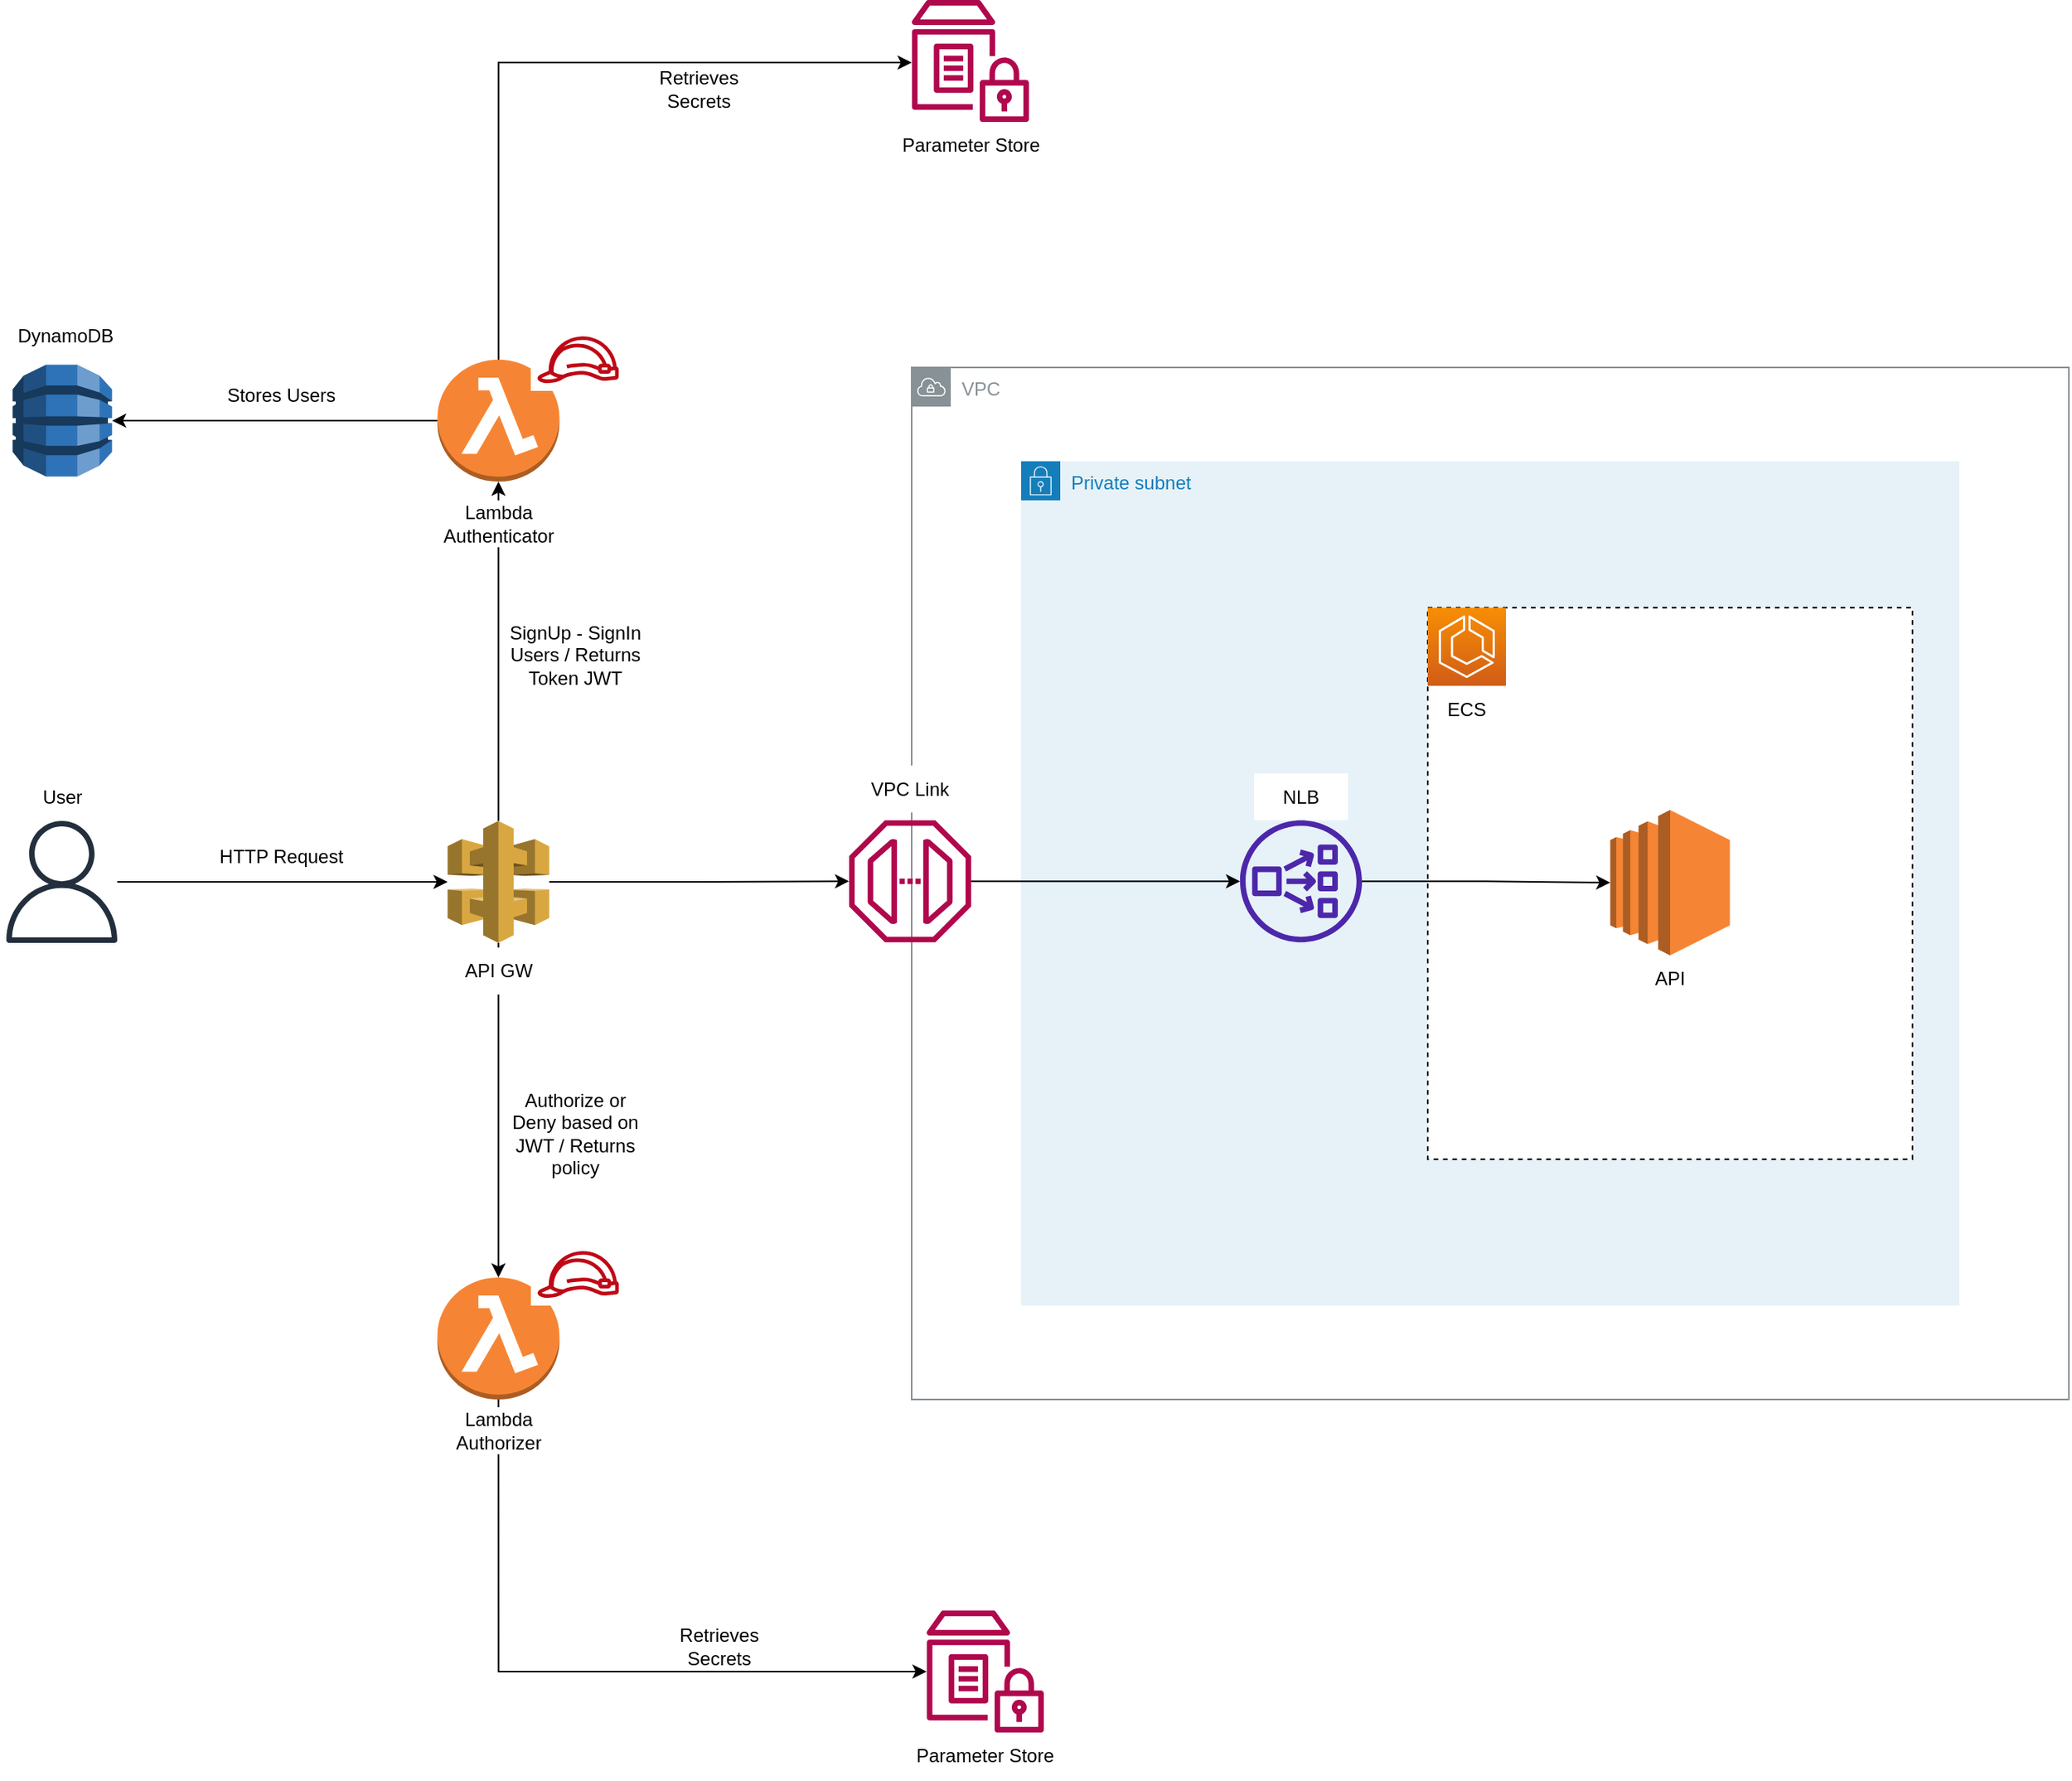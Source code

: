 <mxfile version="18.0.5" type="google"><diagram id="wWVRd_VEqF3aojrxwpg-" name="Page-1"><mxGraphModel grid="1" page="1" gridSize="10" guides="1" tooltips="1" connect="1" arrows="1" fold="1" pageScale="1" pageWidth="827" pageHeight="1169" math="0" shadow="0"><root><mxCell id="0"/><mxCell id="1" parent="0"/><mxCell id="GHIKkUJDrfVrHlFoYrn--5" value="VPC" style="sketch=0;outlineConnect=0;gradientColor=none;html=1;whiteSpace=wrap;fontSize=12;fontStyle=0;shape=mxgraph.aws4.group;grIcon=mxgraph.aws4.group_vpc;strokeColor=#879196;fillColor=default;verticalAlign=top;align=left;spacingLeft=30;fontColor=#879196;dashed=0;" vertex="1" parent="1"><mxGeometry x="570" y="255" width="740" height="660" as="geometry"/></mxCell><mxCell id="GHIKkUJDrfVrHlFoYrn--4" value="Private subnet" style="points=[[0,0],[0.25,0],[0.5,0],[0.75,0],[1,0],[1,0.25],[1,0.5],[1,0.75],[1,1],[0.75,1],[0.5,1],[0.25,1],[0,1],[0,0.75],[0,0.5],[0,0.25]];outlineConnect=0;gradientColor=none;html=1;whiteSpace=wrap;fontSize=12;fontStyle=0;container=1;pointerEvents=0;collapsible=0;recursiveResize=0;shape=mxgraph.aws4.group;grIcon=mxgraph.aws4.group_security_group;grStroke=0;strokeColor=#147EBA;fillColor=#E6F2F8;verticalAlign=top;align=left;spacingLeft=30;fontColor=#147EBA;dashed=0;" vertex="1" parent="1"><mxGeometry x="640" y="315" width="600" height="540" as="geometry"/></mxCell><mxCell id="GHIKkUJDrfVrHlFoYrn--17" value="NLB" style="text;html=1;strokeColor=none;fillColor=default;align=center;verticalAlign=middle;whiteSpace=wrap;rounded=0;" vertex="1" parent="GHIKkUJDrfVrHlFoYrn--4"><mxGeometry x="149" y="199.62" width="60" height="30" as="geometry"/></mxCell><mxCell id="tlVlLk7yv_B2vb2aH1Yg-2" value="" style="rounded=0;whiteSpace=wrap;html=1;dashed=1;" vertex="1" parent="1"><mxGeometry x="900" y="408.62" width="310" height="352.75" as="geometry"/></mxCell><mxCell id="GHIKkUJDrfVrHlFoYrn--6" value="" style="outlineConnect=0;dashed=0;verticalLabelPosition=bottom;verticalAlign=top;align=center;html=1;shape=mxgraph.aws3.ec2;fillColor=#F58534;gradientColor=none;" vertex="1" parent="1"><mxGeometry x="1016.75" y="538" width="76.5" height="93" as="geometry"/></mxCell><mxCell id="GHIKkUJDrfVrHlFoYrn--11" value="ECS" style="text;html=1;strokeColor=none;fillColor=none;align=center;verticalAlign=middle;whiteSpace=wrap;rounded=0;" vertex="1" parent="1"><mxGeometry x="900" y="458.62" width="50" height="31.38" as="geometry"/></mxCell><mxCell id="GHIKkUJDrfVrHlFoYrn--20" style="edgeStyle=orthogonalEdgeStyle;rounded=0;orthogonalLoop=1;jettySize=auto;html=1;entryX=0;entryY=0.5;entryDx=0;entryDy=0;entryPerimeter=0;" edge="1" parent="1" source="GHIKkUJDrfVrHlFoYrn--18" target="GHIKkUJDrfVrHlFoYrn--6"><mxGeometry relative="1" as="geometry"><mxPoint x="1000" y="605" as="targetPoint"/></mxGeometry></mxCell><mxCell id="GHIKkUJDrfVrHlFoYrn--18" value="" style="sketch=0;outlineConnect=0;fontColor=#232F3E;gradientColor=none;fillColor=#4D27AA;strokeColor=none;dashed=0;verticalLabelPosition=bottom;verticalAlign=top;align=center;html=1;fontSize=12;fontStyle=0;aspect=fixed;pointerEvents=1;shape=mxgraph.aws4.network_load_balancer;" vertex="1" parent="1"><mxGeometry x="780" y="544.62" width="78" height="78" as="geometry"/></mxCell><mxCell id="GHIKkUJDrfVrHlFoYrn--19" style="edgeStyle=orthogonalEdgeStyle;rounded=0;orthogonalLoop=1;jettySize=auto;html=1;" edge="1" parent="1" source="GHIKkUJDrfVrHlFoYrn--2" target="GHIKkUJDrfVrHlFoYrn--18"><mxGeometry relative="1" as="geometry"/></mxCell><mxCell id="GHIKkUJDrfVrHlFoYrn--2" value="" style="sketch=0;outlineConnect=0;fontColor=#232F3E;gradientColor=none;fillColor=#B0084D;strokeColor=none;dashed=0;verticalLabelPosition=bottom;verticalAlign=top;align=center;html=1;fontSize=12;fontStyle=0;aspect=fixed;pointerEvents=1;shape=mxgraph.aws4.endpoint;" vertex="1" parent="1"><mxGeometry x="530" y="544.62" width="78" height="78" as="geometry"/></mxCell><mxCell id="GHIKkUJDrfVrHlFoYrn--16" style="edgeStyle=orthogonalEdgeStyle;rounded=0;orthogonalLoop=1;jettySize=auto;html=1;" edge="1" parent="1" source="GHIKkUJDrfVrHlFoYrn--3" target="GHIKkUJDrfVrHlFoYrn--2"><mxGeometry relative="1" as="geometry"><mxPoint x="361" y="579.149" as="targetPoint"/></mxGeometry></mxCell><mxCell id="g7ncRHIOQEbTD75SdRZL-5" style="edgeStyle=orthogonalEdgeStyle;rounded=0;orthogonalLoop=1;jettySize=auto;html=1;entryX=0.5;entryY=0;entryDx=0;entryDy=0;entryPerimeter=0;" edge="1" parent="1" source="GHIKkUJDrfVrHlFoYrn--3" target="g7ncRHIOQEbTD75SdRZL-1"><mxGeometry relative="1" as="geometry"/></mxCell><mxCell id="SRjqiI9cE0raoBTytzZl-4" style="edgeStyle=orthogonalEdgeStyle;rounded=0;orthogonalLoop=1;jettySize=auto;html=1;entryX=0.5;entryY=1;entryDx=0;entryDy=0;entryPerimeter=0;" edge="1" parent="1" source="GHIKkUJDrfVrHlFoYrn--3" target="SRjqiI9cE0raoBTytzZl-2"><mxGeometry relative="1" as="geometry"/></mxCell><mxCell id="GHIKkUJDrfVrHlFoYrn--3" value="" style="outlineConnect=0;dashed=0;verticalLabelPosition=bottom;verticalAlign=top;align=center;html=1;shape=mxgraph.aws3.api_gateway;fillColor=#D9A741;gradientColor=none;" vertex="1" parent="1"><mxGeometry x="273.25" y="545" width="65" height="78" as="geometry"/></mxCell><mxCell id="GHIKkUJDrfVrHlFoYrn--15" value="API GW" style="text;html=1;strokeColor=none;fillColor=default;align=center;verticalAlign=middle;whiteSpace=wrap;rounded=0;" vertex="1" parent="1"><mxGeometry x="276.25" y="626" width="60" height="30" as="geometry"/></mxCell><mxCell id="GHIKkUJDrfVrHlFoYrn--23" style="edgeStyle=orthogonalEdgeStyle;rounded=0;orthogonalLoop=1;jettySize=auto;html=1;" edge="1" parent="1" source="SRjqiI9cE0raoBTytzZl-11" target="GHIKkUJDrfVrHlFoYrn--3"><mxGeometry relative="1" as="geometry"><mxPoint x="83.1" y="584" as="sourcePoint"/></mxGeometry></mxCell><mxCell id="GHIKkUJDrfVrHlFoYrn--24" value="User" style="text;html=1;strokeColor=none;fillColor=default;align=center;verticalAlign=middle;whiteSpace=wrap;rounded=0;" vertex="1" parent="1"><mxGeometry x="-3.45" y="514.62" width="60" height="30" as="geometry"/></mxCell><mxCell id="tlVlLk7yv_B2vb2aH1Yg-1" value="" style="sketch=0;points=[[0,0,0],[0.25,0,0],[0.5,0,0],[0.75,0,0],[1,0,0],[0,1,0],[0.25,1,0],[0.5,1,0],[0.75,1,0],[1,1,0],[0,0.25,0],[0,0.5,0],[0,0.75,0],[1,0.25,0],[1,0.5,0],[1,0.75,0]];outlineConnect=0;fontColor=#232F3E;gradientColor=#F78E04;gradientDirection=north;fillColor=#D05C17;strokeColor=#ffffff;dashed=0;verticalLabelPosition=bottom;verticalAlign=top;align=center;html=1;fontSize=12;fontStyle=0;aspect=fixed;shape=mxgraph.aws4.resourceIcon;resIcon=mxgraph.aws4.ecs;" vertex="1" parent="1"><mxGeometry x="900" y="408.62" width="50" height="50" as="geometry"/></mxCell><mxCell id="GHIKkUJDrfVrHlFoYrn--21" value="VPC Link" style="text;html=1;strokeColor=none;fillColor=default;align=center;verticalAlign=middle;whiteSpace=wrap;rounded=0;" vertex="1" parent="1"><mxGeometry x="539" y="509.62" width="60" height="30" as="geometry"/></mxCell><mxCell id="tlVlLk7yv_B2vb2aH1Yg-3" value="API" style="text;html=1;strokeColor=none;fillColor=none;align=center;verticalAlign=middle;whiteSpace=wrap;rounded=0;" vertex="1" parent="1"><mxGeometry x="1025" y="631" width="60" height="30" as="geometry"/></mxCell><mxCell id="7nY9CwvY5rLQxjJYNkeY-18" style="edgeStyle=orthogonalEdgeStyle;rounded=0;orthogonalLoop=1;jettySize=auto;html=1;exitX=0.5;exitY=1;exitDx=0;exitDy=0;exitPerimeter=0;" edge="1" parent="1" source="g7ncRHIOQEbTD75SdRZL-1" target="7nY9CwvY5rLQxjJYNkeY-16"><mxGeometry relative="1" as="geometry"><Array as="points"><mxPoint x="306" y="1089"/></Array></mxGeometry></mxCell><mxCell id="g7ncRHIOQEbTD75SdRZL-1" value="" style="outlineConnect=0;dashed=0;verticalLabelPosition=bottom;verticalAlign=top;align=center;html=1;shape=mxgraph.aws3.lambda_function;fillColor=#F58534;gradientColor=none;" vertex="1" parent="1"><mxGeometry x="266.75" y="837" width="78" height="78" as="geometry"/></mxCell><mxCell id="g7ncRHIOQEbTD75SdRZL-2" value="Lambda Authorizer" style="text;html=1;strokeColor=none;fillColor=default;align=center;verticalAlign=middle;whiteSpace=wrap;rounded=0;" vertex="1" parent="1"><mxGeometry x="274" y="920" width="64.25" height="30" as="geometry"/></mxCell><mxCell id="g7ncRHIOQEbTD75SdRZL-6" value="Authorize or Deny based on JWT / Returns policy" style="text;html=1;strokeColor=none;fillColor=default;align=center;verticalAlign=middle;whiteSpace=wrap;rounded=0;" vertex="1" parent="1"><mxGeometry x="308" y="720" width="94" height="50" as="geometry"/></mxCell><mxCell id="SRjqiI9cE0raoBTytzZl-7" style="edgeStyle=orthogonalEdgeStyle;rounded=0;orthogonalLoop=1;jettySize=auto;html=1;" edge="1" parent="1" source="SRjqiI9cE0raoBTytzZl-2" target="SRjqiI9cE0raoBTytzZl-6"><mxGeometry relative="1" as="geometry"/></mxCell><mxCell id="7nY9CwvY5rLQxjJYNkeY-6" style="edgeStyle=orthogonalEdgeStyle;rounded=0;orthogonalLoop=1;jettySize=auto;html=1;" edge="1" parent="1" source="SRjqiI9cE0raoBTytzZl-2" target="7nY9CwvY5rLQxjJYNkeY-5"><mxGeometry relative="1" as="geometry"><Array as="points"><mxPoint x="306" y="60"/></Array></mxGeometry></mxCell><mxCell id="SRjqiI9cE0raoBTytzZl-2" value="" style="outlineConnect=0;dashed=0;verticalLabelPosition=bottom;verticalAlign=top;align=center;html=1;shape=mxgraph.aws3.lambda_function;fillColor=#F58534;gradientColor=none;" vertex="1" parent="1"><mxGeometry x="266.75" y="250" width="78" height="78" as="geometry"/></mxCell><mxCell id="SRjqiI9cE0raoBTytzZl-3" value="Lambda Authenticator" style="text;html=1;strokeColor=none;fillColor=default;align=center;verticalAlign=middle;whiteSpace=wrap;rounded=0;" vertex="1" parent="1"><mxGeometry x="273.62" y="340" width="64.25" height="30" as="geometry"/></mxCell><mxCell id="SRjqiI9cE0raoBTytzZl-5" value="SignUp - SignIn Users / Returns Token JWT" style="text;html=1;strokeColor=none;fillColor=default;align=center;verticalAlign=middle;whiteSpace=wrap;rounded=0;" vertex="1" parent="1"><mxGeometry x="308" y="418.62" width="94" height="41.38" as="geometry"/></mxCell><mxCell id="SRjqiI9cE0raoBTytzZl-6" value="" style="outlineConnect=0;dashed=0;verticalLabelPosition=bottom;verticalAlign=top;align=center;html=1;shape=mxgraph.aws3.dynamo_db;fillColor=#2E73B8;gradientColor=none;" vertex="1" parent="1"><mxGeometry x="-4.89" y="253.25" width="63.56" height="71.5" as="geometry"/></mxCell><mxCell id="SRjqiI9cE0raoBTytzZl-8" value="DynamoDB" style="text;html=1;strokeColor=none;fillColor=default;align=center;verticalAlign=middle;whiteSpace=wrap;rounded=0;" vertex="1" parent="1"><mxGeometry x="-3.45" y="220" width="64.25" height="30" as="geometry"/></mxCell><mxCell id="SRjqiI9cE0raoBTytzZl-9" value="Stores Users" style="text;html=1;strokeColor=none;fillColor=default;align=center;verticalAlign=middle;whiteSpace=wrap;rounded=0;" vertex="1" parent="1"><mxGeometry x="120" y="258" width="94" height="29.88" as="geometry"/></mxCell><mxCell id="SRjqiI9cE0raoBTytzZl-11" value="" style="sketch=0;outlineConnect=0;fontColor=#232F3E;gradientColor=none;fillColor=#232F3D;strokeColor=none;dashed=0;verticalLabelPosition=bottom;verticalAlign=top;align=center;html=1;fontSize=12;fontStyle=0;aspect=fixed;pointerEvents=1;shape=mxgraph.aws4.user;" vertex="1" parent="1"><mxGeometry x="-12.46" y="545" width="78" height="78" as="geometry"/></mxCell><mxCell id="7nY9CwvY5rLQxjJYNkeY-5" value="" style="sketch=0;outlineConnect=0;fontColor=#232F3E;gradientColor=none;fillColor=#B0084D;strokeColor=none;dashed=0;verticalLabelPosition=bottom;verticalAlign=top;align=center;html=1;fontSize=12;fontStyle=0;aspect=fixed;pointerEvents=1;shape=mxgraph.aws4.parameter_store;" vertex="1" parent="1"><mxGeometry x="570" y="20" width="75" height="78" as="geometry"/></mxCell><mxCell id="7nY9CwvY5rLQxjJYNkeY-7" value="" style="rounded=0;whiteSpace=wrap;html=1;strokeColor=none;fillColor=default;" vertex="1" parent="1"><mxGeometry x="326.41" y="230" width="60.41" height="40" as="geometry"/></mxCell><mxCell id="7nY9CwvY5rLQxjJYNkeY-3" value="" style="sketch=0;outlineConnect=0;fontColor=#232F3E;gradientColor=none;fillColor=#BF0816;strokeColor=none;dashed=0;verticalLabelPosition=bottom;verticalAlign=top;align=center;html=1;fontSize=12;fontStyle=0;aspect=fixed;pointerEvents=1;shape=mxgraph.aws4.role;" vertex="1" parent="1"><mxGeometry x="330.16" y="235.08" width="53.04" height="29.92" as="geometry"/></mxCell><mxCell id="7nY9CwvY5rLQxjJYNkeY-11" value="" style="rounded=0;whiteSpace=wrap;html=1;strokeColor=none;fillColor=default;" vertex="1" parent="1"><mxGeometry x="326.47" y="815" width="60.41" height="40" as="geometry"/></mxCell><mxCell id="7nY9CwvY5rLQxjJYNkeY-12" value="" style="sketch=0;outlineConnect=0;fontColor=#232F3E;gradientColor=none;fillColor=#BF0816;strokeColor=none;dashed=0;verticalLabelPosition=bottom;verticalAlign=top;align=center;html=1;fontSize=12;fontStyle=0;aspect=fixed;pointerEvents=1;shape=mxgraph.aws4.role;" vertex="1" parent="1"><mxGeometry x="330.22" y="820.08" width="53.04" height="29.92" as="geometry"/></mxCell><mxCell id="7nY9CwvY5rLQxjJYNkeY-14" value="Parameter Store" style="text;html=1;strokeColor=none;fillColor=none;align=center;verticalAlign=middle;whiteSpace=wrap;rounded=0;" vertex="1" parent="1"><mxGeometry x="560.5" y="98" width="94" height="29.88" as="geometry"/></mxCell><mxCell id="7nY9CwvY5rLQxjJYNkeY-15" value="Retrieves Secrets" style="text;html=1;strokeColor=none;fillColor=default;align=center;verticalAlign=middle;whiteSpace=wrap;rounded=0;" vertex="1" parent="1"><mxGeometry x="386.82" y="62" width="94" height="29.88" as="geometry"/></mxCell><mxCell id="7nY9CwvY5rLQxjJYNkeY-16" value="" style="sketch=0;outlineConnect=0;fontColor=#232F3E;gradientColor=none;fillColor=#B0084D;strokeColor=none;dashed=0;verticalLabelPosition=bottom;verticalAlign=top;align=center;html=1;fontSize=12;fontStyle=0;aspect=fixed;pointerEvents=1;shape=mxgraph.aws4.parameter_store;" vertex="1" parent="1"><mxGeometry x="579.5" y="1050" width="75" height="78" as="geometry"/></mxCell><mxCell id="7nY9CwvY5rLQxjJYNkeY-17" value="Parameter Store" style="text;html=1;strokeColor=none;fillColor=none;align=center;verticalAlign=middle;whiteSpace=wrap;rounded=0;" vertex="1" parent="1"><mxGeometry x="570" y="1128" width="94" height="29.88" as="geometry"/></mxCell><mxCell id="7nY9CwvY5rLQxjJYNkeY-21" value="Retrieves Secrets" style="text;html=1;strokeColor=none;fillColor=default;align=center;verticalAlign=middle;whiteSpace=wrap;rounded=0;" vertex="1" parent="1"><mxGeometry x="400" y="1058" width="94" height="29.88" as="geometry"/></mxCell><mxCell id="7nY9CwvY5rLQxjJYNkeY-22" value="HTTP Request" style="text;html=1;strokeColor=none;fillColor=default;align=center;verticalAlign=middle;whiteSpace=wrap;rounded=0;" vertex="1" parent="1"><mxGeometry x="120" y="553" width="94" height="29.88" as="geometry"/></mxCell></root></mxGraphModel></diagram></mxfile>